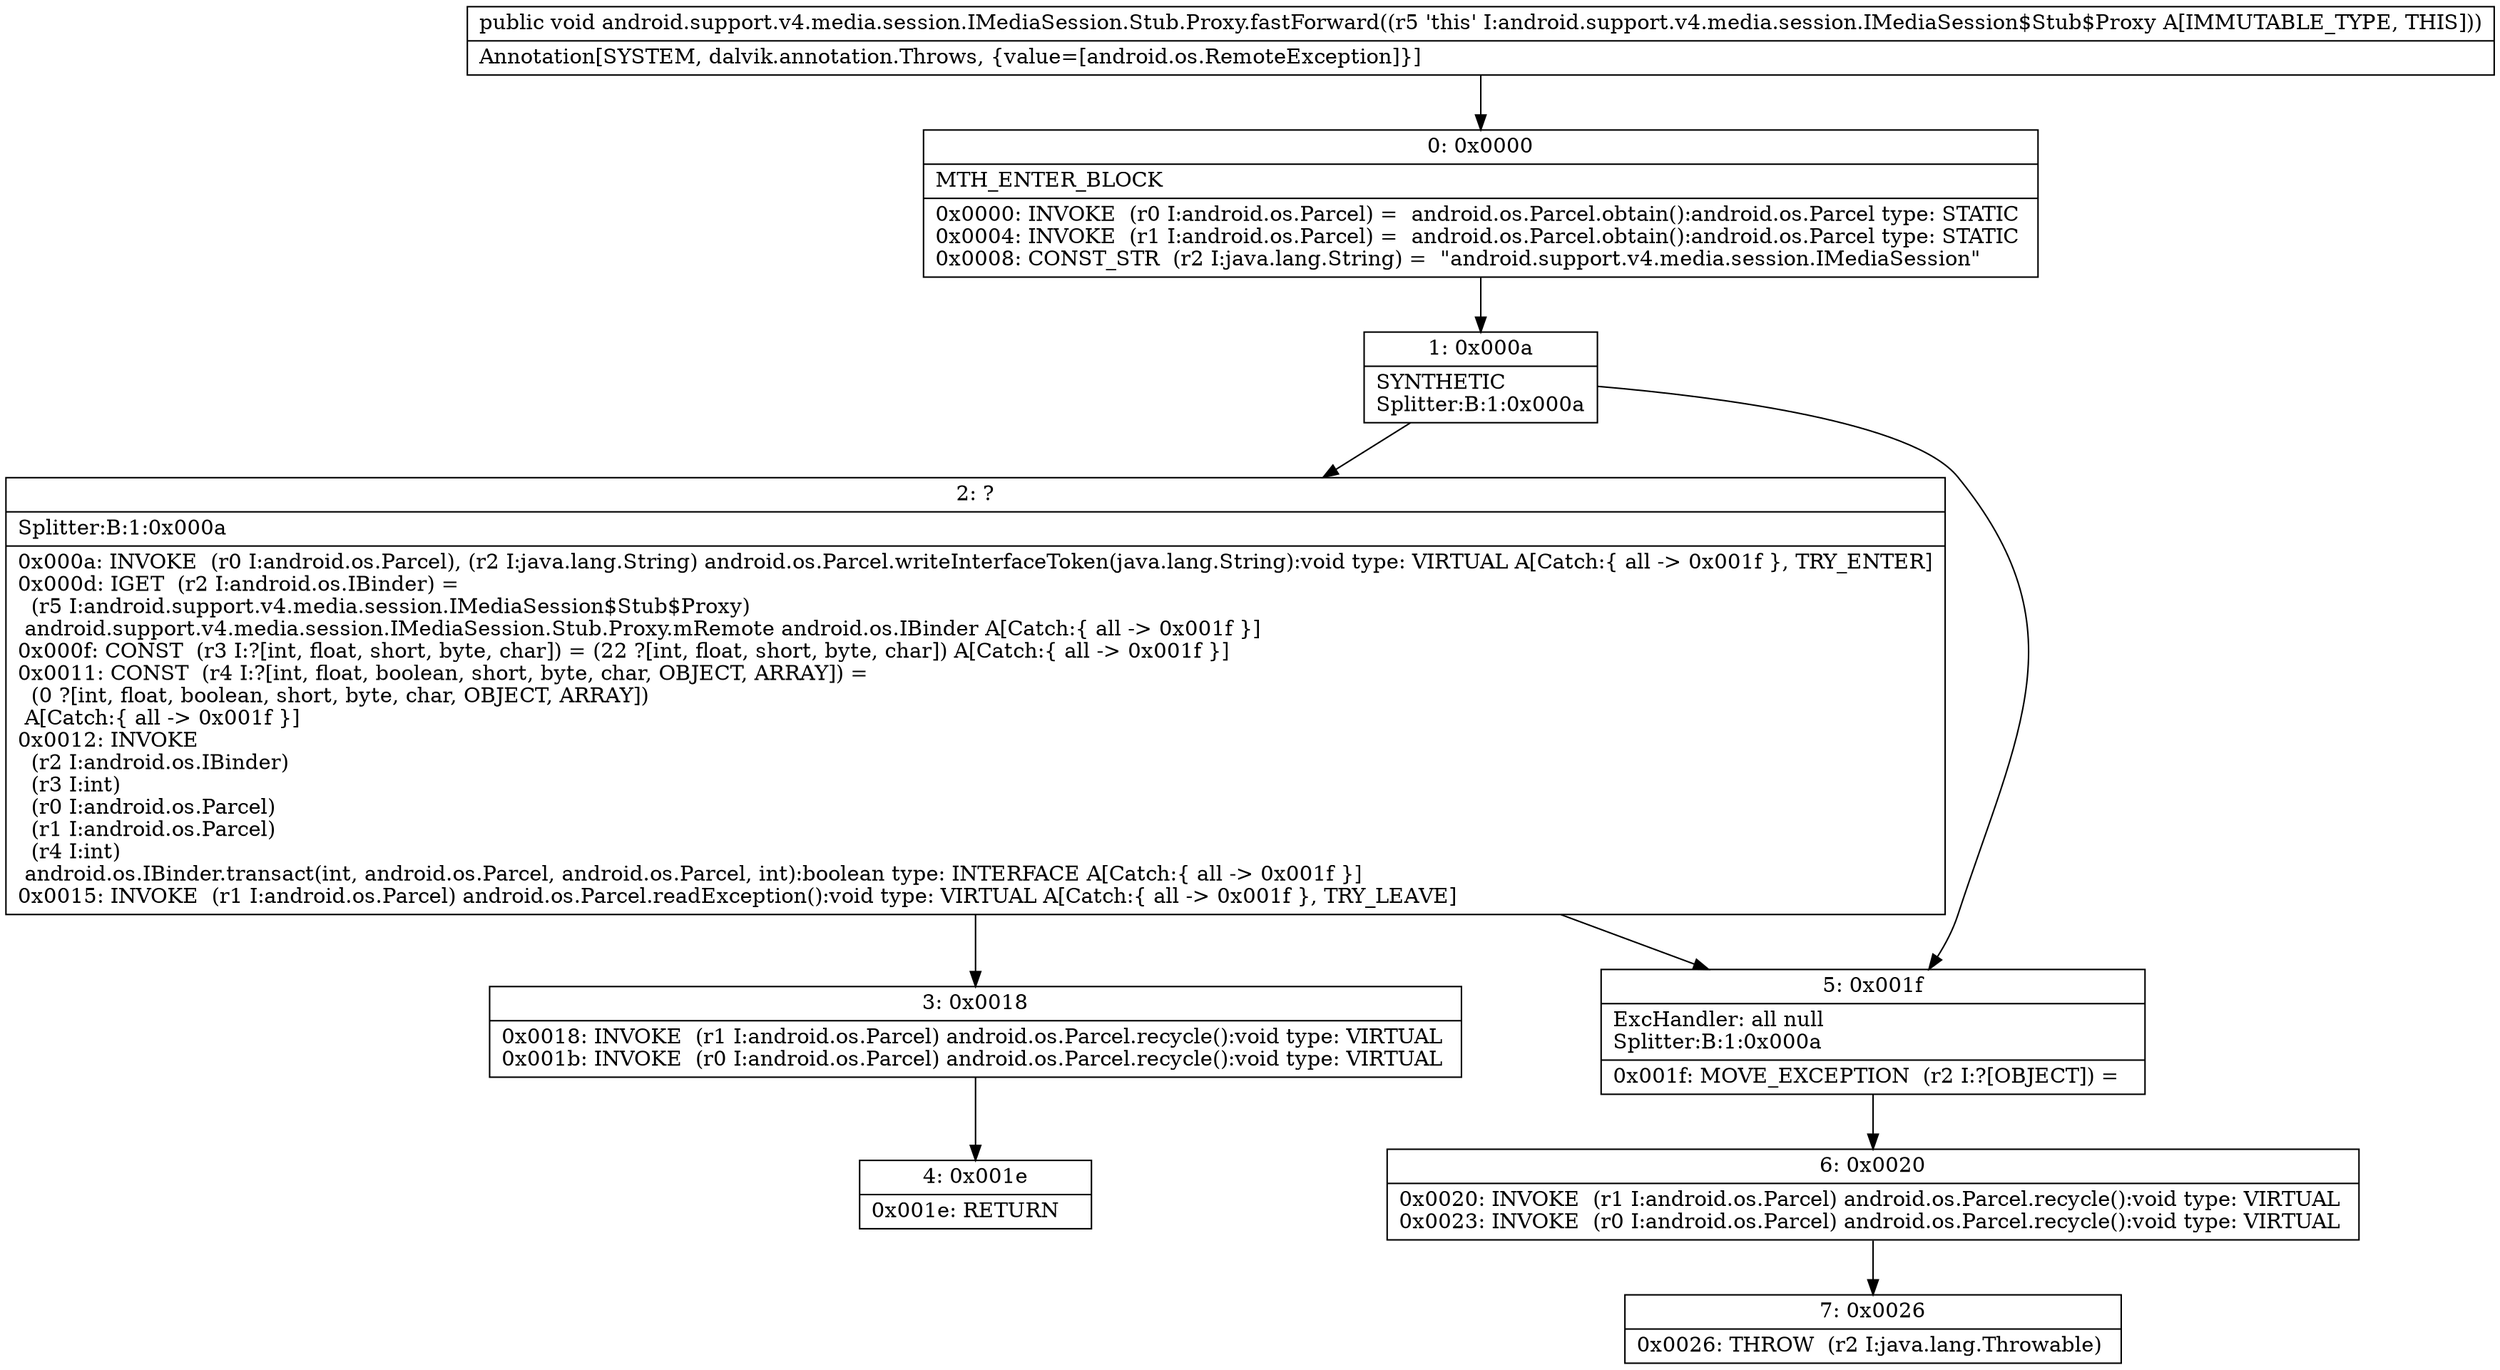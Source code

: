 digraph "CFG forandroid.support.v4.media.session.IMediaSession.Stub.Proxy.fastForward()V" {
Node_0 [shape=record,label="{0\:\ 0x0000|MTH_ENTER_BLOCK\l|0x0000: INVOKE  (r0 I:android.os.Parcel) =  android.os.Parcel.obtain():android.os.Parcel type: STATIC \l0x0004: INVOKE  (r1 I:android.os.Parcel) =  android.os.Parcel.obtain():android.os.Parcel type: STATIC \l0x0008: CONST_STR  (r2 I:java.lang.String) =  \"android.support.v4.media.session.IMediaSession\" \l}"];
Node_1 [shape=record,label="{1\:\ 0x000a|SYNTHETIC\lSplitter:B:1:0x000a\l}"];
Node_2 [shape=record,label="{2\:\ ?|Splitter:B:1:0x000a\l|0x000a: INVOKE  (r0 I:android.os.Parcel), (r2 I:java.lang.String) android.os.Parcel.writeInterfaceToken(java.lang.String):void type: VIRTUAL A[Catch:\{ all \-\> 0x001f \}, TRY_ENTER]\l0x000d: IGET  (r2 I:android.os.IBinder) = \l  (r5 I:android.support.v4.media.session.IMediaSession$Stub$Proxy)\l android.support.v4.media.session.IMediaSession.Stub.Proxy.mRemote android.os.IBinder A[Catch:\{ all \-\> 0x001f \}]\l0x000f: CONST  (r3 I:?[int, float, short, byte, char]) = (22 ?[int, float, short, byte, char]) A[Catch:\{ all \-\> 0x001f \}]\l0x0011: CONST  (r4 I:?[int, float, boolean, short, byte, char, OBJECT, ARRAY]) = \l  (0 ?[int, float, boolean, short, byte, char, OBJECT, ARRAY])\l A[Catch:\{ all \-\> 0x001f \}]\l0x0012: INVOKE  \l  (r2 I:android.os.IBinder)\l  (r3 I:int)\l  (r0 I:android.os.Parcel)\l  (r1 I:android.os.Parcel)\l  (r4 I:int)\l android.os.IBinder.transact(int, android.os.Parcel, android.os.Parcel, int):boolean type: INTERFACE A[Catch:\{ all \-\> 0x001f \}]\l0x0015: INVOKE  (r1 I:android.os.Parcel) android.os.Parcel.readException():void type: VIRTUAL A[Catch:\{ all \-\> 0x001f \}, TRY_LEAVE]\l}"];
Node_3 [shape=record,label="{3\:\ 0x0018|0x0018: INVOKE  (r1 I:android.os.Parcel) android.os.Parcel.recycle():void type: VIRTUAL \l0x001b: INVOKE  (r0 I:android.os.Parcel) android.os.Parcel.recycle():void type: VIRTUAL \l}"];
Node_4 [shape=record,label="{4\:\ 0x001e|0x001e: RETURN   \l}"];
Node_5 [shape=record,label="{5\:\ 0x001f|ExcHandler: all null\lSplitter:B:1:0x000a\l|0x001f: MOVE_EXCEPTION  (r2 I:?[OBJECT]) =  \l}"];
Node_6 [shape=record,label="{6\:\ 0x0020|0x0020: INVOKE  (r1 I:android.os.Parcel) android.os.Parcel.recycle():void type: VIRTUAL \l0x0023: INVOKE  (r0 I:android.os.Parcel) android.os.Parcel.recycle():void type: VIRTUAL \l}"];
Node_7 [shape=record,label="{7\:\ 0x0026|0x0026: THROW  (r2 I:java.lang.Throwable) \l}"];
MethodNode[shape=record,label="{public void android.support.v4.media.session.IMediaSession.Stub.Proxy.fastForward((r5 'this' I:android.support.v4.media.session.IMediaSession$Stub$Proxy A[IMMUTABLE_TYPE, THIS]))  | Annotation[SYSTEM, dalvik.annotation.Throws, \{value=[android.os.RemoteException]\}]\l}"];
MethodNode -> Node_0;
Node_0 -> Node_1;
Node_1 -> Node_2;
Node_1 -> Node_5;
Node_2 -> Node_3;
Node_2 -> Node_5;
Node_3 -> Node_4;
Node_5 -> Node_6;
Node_6 -> Node_7;
}

